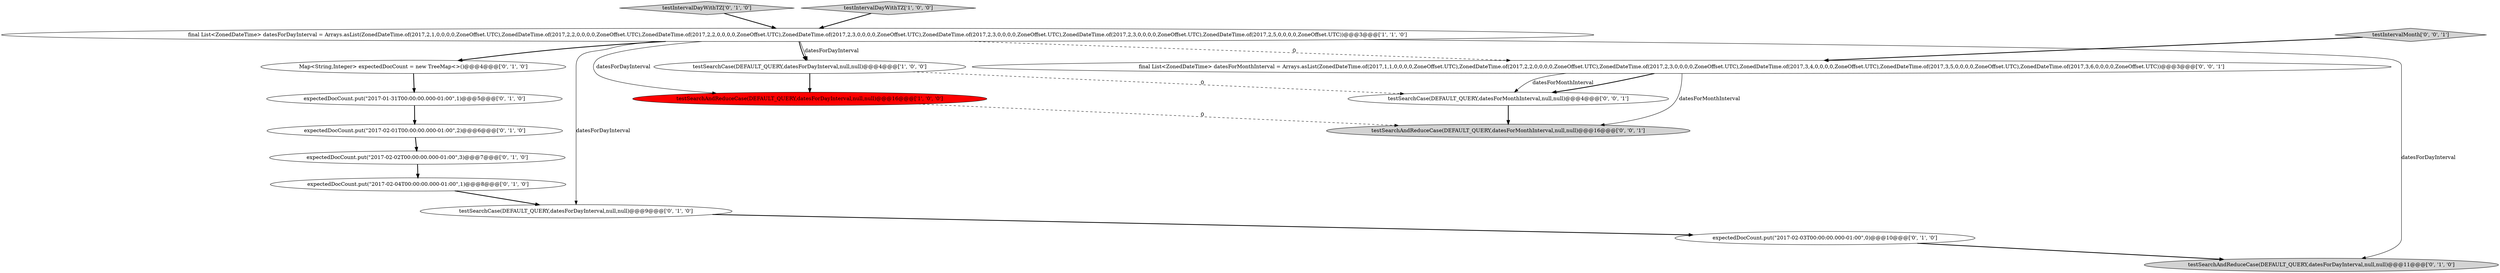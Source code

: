 digraph {
15 [style = filled, label = "testSearchCase(DEFAULT_QUERY,datesForMonthInterval,null,null)@@@4@@@['0', '0', '1']", fillcolor = white, shape = ellipse image = "AAA0AAABBB3BBB"];
8 [style = filled, label = "expectedDocCount.put(\"2017-02-01T00:00:00.000-01:00\",2)@@@6@@@['0', '1', '0']", fillcolor = white, shape = ellipse image = "AAA0AAABBB2BBB"];
9 [style = filled, label = "testIntervalDayWithTZ['0', '1', '0']", fillcolor = lightgray, shape = diamond image = "AAA0AAABBB2BBB"];
1 [style = filled, label = "testIntervalDayWithTZ['1', '0', '0']", fillcolor = lightgray, shape = diamond image = "AAA0AAABBB1BBB"];
11 [style = filled, label = "expectedDocCount.put(\"2017-02-02T00:00:00.000-01:00\",3)@@@7@@@['0', '1', '0']", fillcolor = white, shape = ellipse image = "AAA0AAABBB2BBB"];
4 [style = filled, label = "expectedDocCount.put(\"2017-02-03T00:00:00.000-01:00\",0)@@@10@@@['0', '1', '0']", fillcolor = white, shape = ellipse image = "AAA0AAABBB2BBB"];
5 [style = filled, label = "Map<String,Integer> expectedDocCount = new TreeMap<>()@@@4@@@['0', '1', '0']", fillcolor = white, shape = ellipse image = "AAA0AAABBB2BBB"];
0 [style = filled, label = "testSearchAndReduceCase(DEFAULT_QUERY,datesForDayInterval,null,null)@@@16@@@['1', '0', '0']", fillcolor = red, shape = ellipse image = "AAA1AAABBB1BBB"];
16 [style = filled, label = "final List<ZonedDateTime> datesForMonthInterval = Arrays.asList(ZonedDateTime.of(2017,1,1,0,0,0,0,ZoneOffset.UTC),ZonedDateTime.of(2017,2,2,0,0,0,0,ZoneOffset.UTC),ZonedDateTime.of(2017,2,3,0,0,0,0,ZoneOffset.UTC),ZonedDateTime.of(2017,3,4,0,0,0,0,ZoneOffset.UTC),ZonedDateTime.of(2017,3,5,0,0,0,0,ZoneOffset.UTC),ZonedDateTime.of(2017,3,6,0,0,0,0,ZoneOffset.UTC))@@@3@@@['0', '0', '1']", fillcolor = white, shape = ellipse image = "AAA0AAABBB3BBB"];
3 [style = filled, label = "testSearchCase(DEFAULT_QUERY,datesForDayInterval,null,null)@@@4@@@['1', '0', '0']", fillcolor = white, shape = ellipse image = "AAA0AAABBB1BBB"];
12 [style = filled, label = "expectedDocCount.put(\"2017-01-31T00:00:00.000-01:00\",1)@@@5@@@['0', '1', '0']", fillcolor = white, shape = ellipse image = "AAA0AAABBB2BBB"];
7 [style = filled, label = "testSearchAndReduceCase(DEFAULT_QUERY,datesForDayInterval,null,null)@@@11@@@['0', '1', '0']", fillcolor = lightgray, shape = ellipse image = "AAA0AAABBB2BBB"];
10 [style = filled, label = "expectedDocCount.put(\"2017-02-04T00:00:00.000-01:00\",1)@@@8@@@['0', '1', '0']", fillcolor = white, shape = ellipse image = "AAA0AAABBB2BBB"];
14 [style = filled, label = "testIntervalMonth['0', '0', '1']", fillcolor = lightgray, shape = diamond image = "AAA0AAABBB3BBB"];
2 [style = filled, label = "final List<ZonedDateTime> datesForDayInterval = Arrays.asList(ZonedDateTime.of(2017,2,1,0,0,0,0,ZoneOffset.UTC),ZonedDateTime.of(2017,2,2,0,0,0,0,ZoneOffset.UTC),ZonedDateTime.of(2017,2,2,0,0,0,0,ZoneOffset.UTC),ZonedDateTime.of(2017,2,3,0,0,0,0,ZoneOffset.UTC),ZonedDateTime.of(2017,2,3,0,0,0,0,ZoneOffset.UTC),ZonedDateTime.of(2017,2,3,0,0,0,0,ZoneOffset.UTC),ZonedDateTime.of(2017,2,5,0,0,0,0,ZoneOffset.UTC))@@@3@@@['1', '1', '0']", fillcolor = white, shape = ellipse image = "AAA0AAABBB1BBB"];
6 [style = filled, label = "testSearchCase(DEFAULT_QUERY,datesForDayInterval,null,null)@@@9@@@['0', '1', '0']", fillcolor = white, shape = ellipse image = "AAA0AAABBB2BBB"];
13 [style = filled, label = "testSearchAndReduceCase(DEFAULT_QUERY,datesForMonthInterval,null,null)@@@16@@@['0', '0', '1']", fillcolor = lightgray, shape = ellipse image = "AAA0AAABBB3BBB"];
14->16 [style = bold, label=""];
16->15 [style = bold, label=""];
15->13 [style = bold, label=""];
9->2 [style = bold, label=""];
2->3 [style = bold, label=""];
2->0 [style = solid, label="datesForDayInterval"];
10->6 [style = bold, label=""];
2->6 [style = solid, label="datesForDayInterval"];
4->7 [style = bold, label=""];
3->0 [style = bold, label=""];
6->4 [style = bold, label=""];
5->12 [style = bold, label=""];
11->10 [style = bold, label=""];
12->8 [style = bold, label=""];
2->16 [style = dashed, label="0"];
0->13 [style = dashed, label="0"];
3->15 [style = dashed, label="0"];
1->2 [style = bold, label=""];
2->7 [style = solid, label="datesForDayInterval"];
16->13 [style = solid, label="datesForMonthInterval"];
2->3 [style = solid, label="datesForDayInterval"];
8->11 [style = bold, label=""];
16->15 [style = solid, label="datesForMonthInterval"];
2->5 [style = bold, label=""];
}
